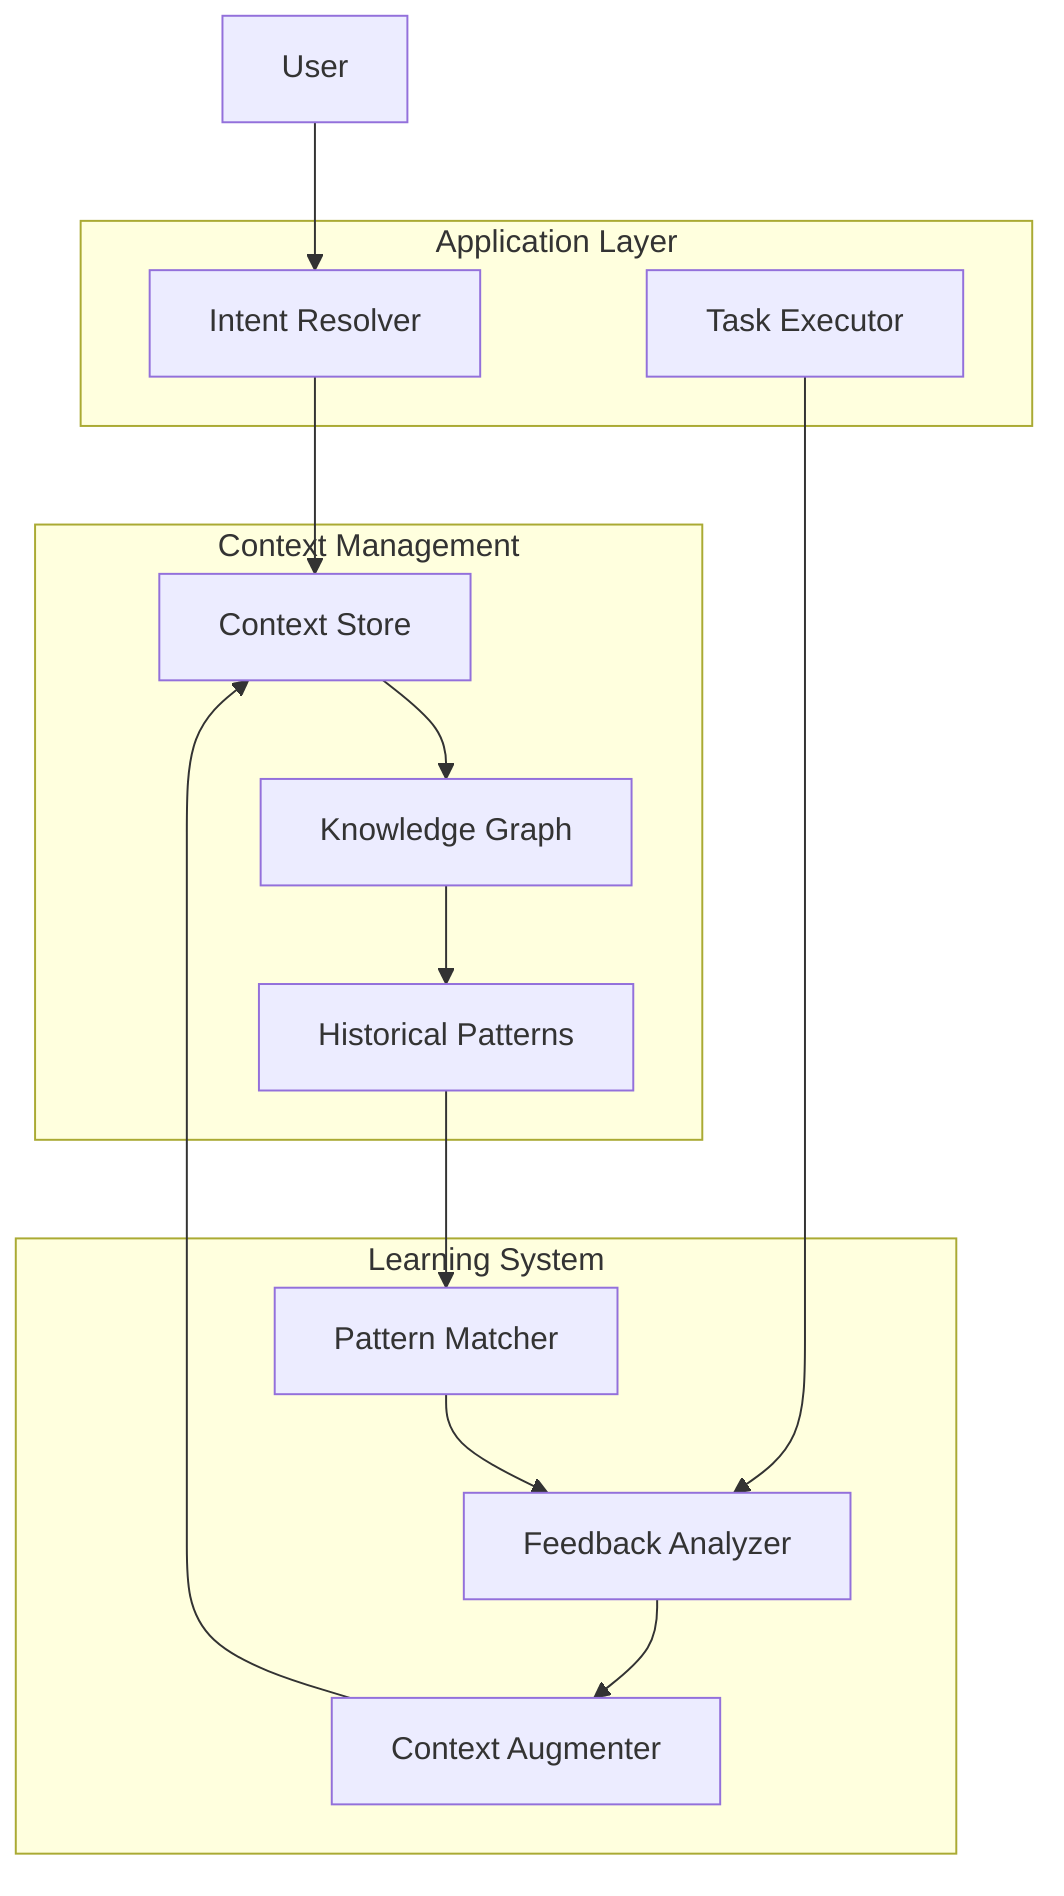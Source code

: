 flowchart TB
    subgraph "Context Management"
        CS[Context Store]
        KG[Knowledge Graph]
        HP[Historical Patterns]
    end

    subgraph "Learning System"
        FA[Feedback Analyzer]
        PM[Pattern Matcher]
        CA[Context Augmenter]
    end

    subgraph "Application Layer"
        IR[Intent Resolver]
        TE[Task Executor]
    end

    U[User] --> IR
    IR --> CS
    CS --> KG
    KG --> HP
    HP --> PM
    PM --> FA
    FA --> CA
    CA --> CS
    TE --> FA